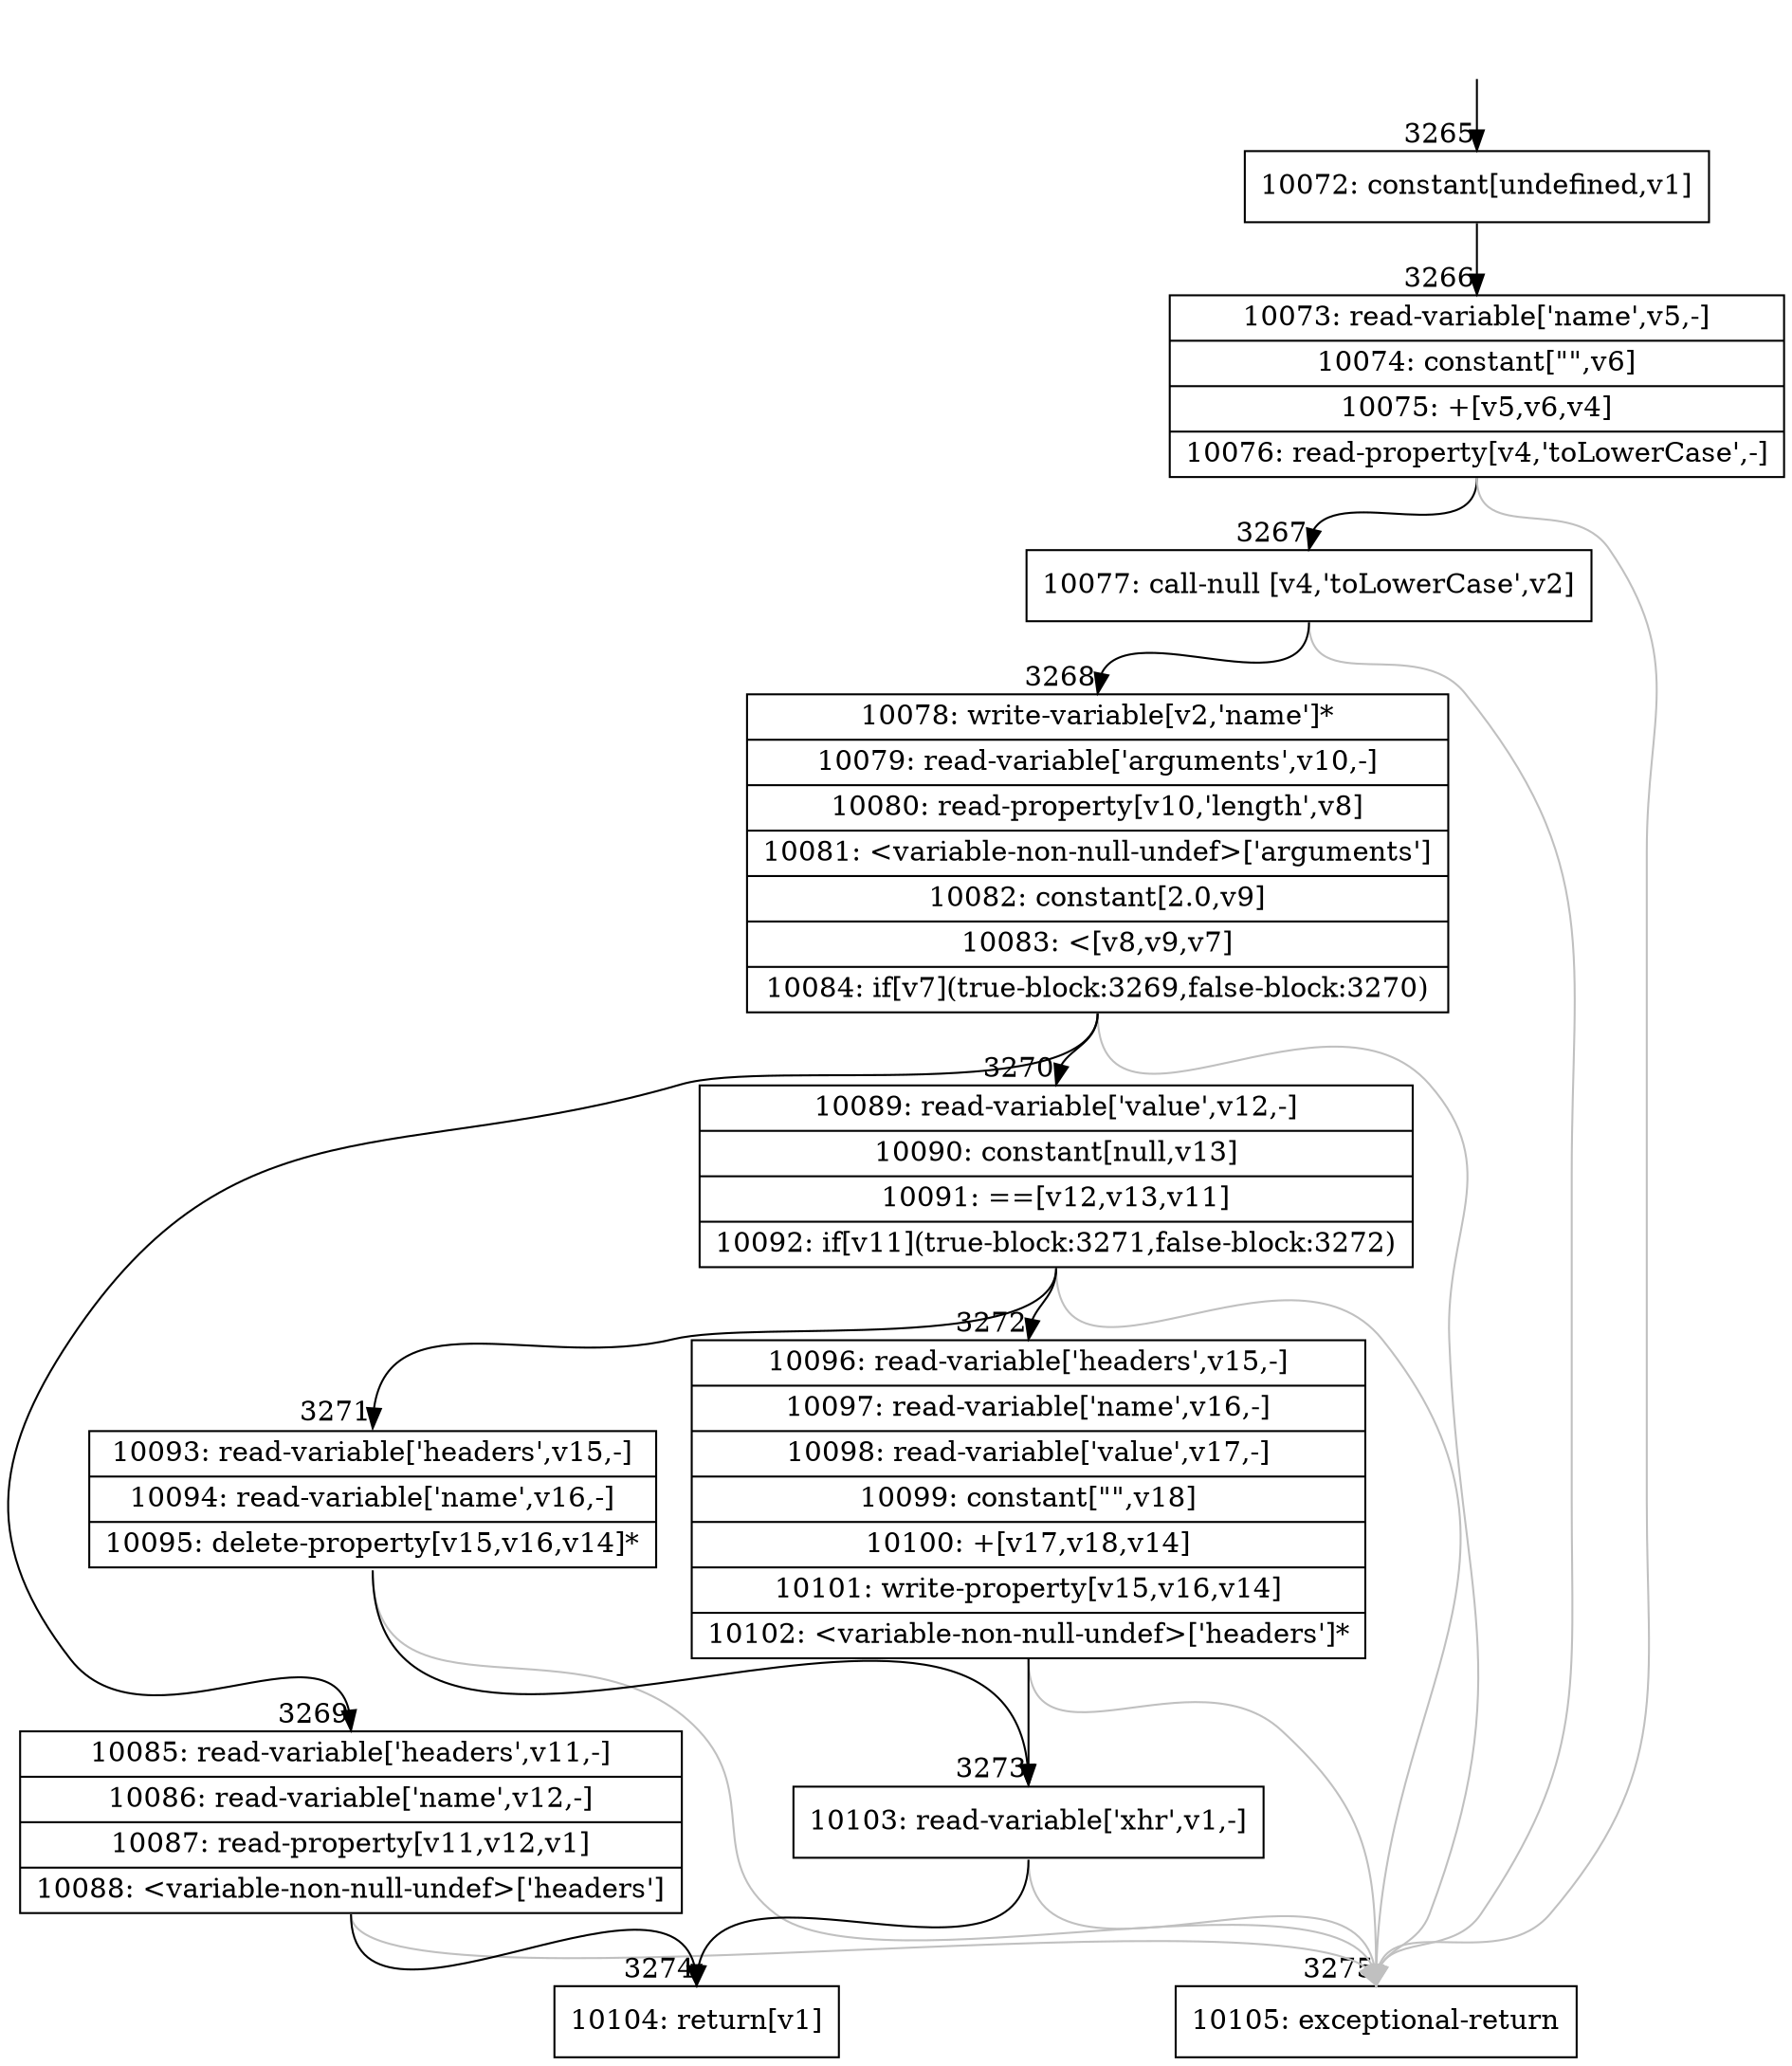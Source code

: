 digraph {
rankdir="TD"
BB_entry304[shape=none,label=""];
BB_entry304 -> BB3265 [tailport=s, headport=n, headlabel="    3265"]
BB3265 [shape=record label="{10072: constant[undefined,v1]}" ] 
BB3265 -> BB3266 [tailport=s, headport=n, headlabel="      3266"]
BB3266 [shape=record label="{10073: read-variable['name',v5,-]|10074: constant[\"\",v6]|10075: +[v5,v6,v4]|10076: read-property[v4,'toLowerCase',-]}" ] 
BB3266 -> BB3267 [tailport=s, headport=n, headlabel="      3267"]
BB3266 -> BB3275 [tailport=s, headport=n, color=gray, headlabel="      3275"]
BB3267 [shape=record label="{10077: call-null [v4,'toLowerCase',v2]}" ] 
BB3267 -> BB3268 [tailport=s, headport=n, headlabel="      3268"]
BB3267 -> BB3275 [tailport=s, headport=n, color=gray]
BB3268 [shape=record label="{10078: write-variable[v2,'name']*|10079: read-variable['arguments',v10,-]|10080: read-property[v10,'length',v8]|10081: \<variable-non-null-undef\>['arguments']|10082: constant[2.0,v9]|10083: \<[v8,v9,v7]|10084: if[v7](true-block:3269,false-block:3270)}" ] 
BB3268 -> BB3269 [tailport=s, headport=n, headlabel="      3269"]
BB3268 -> BB3270 [tailport=s, headport=n, headlabel="      3270"]
BB3268 -> BB3275 [tailport=s, headport=n, color=gray]
BB3269 [shape=record label="{10085: read-variable['headers',v11,-]|10086: read-variable['name',v12,-]|10087: read-property[v11,v12,v1]|10088: \<variable-non-null-undef\>['headers']}" ] 
BB3269 -> BB3274 [tailport=s, headport=n, headlabel="      3274"]
BB3269 -> BB3275 [tailport=s, headport=n, color=gray]
BB3270 [shape=record label="{10089: read-variable['value',v12,-]|10090: constant[null,v13]|10091: ==[v12,v13,v11]|10092: if[v11](true-block:3271,false-block:3272)}" ] 
BB3270 -> BB3271 [tailport=s, headport=n, headlabel="      3271"]
BB3270 -> BB3272 [tailport=s, headport=n, headlabel="      3272"]
BB3270 -> BB3275 [tailport=s, headport=n, color=gray]
BB3271 [shape=record label="{10093: read-variable['headers',v15,-]|10094: read-variable['name',v16,-]|10095: delete-property[v15,v16,v14]*}" ] 
BB3271 -> BB3273 [tailport=s, headport=n, headlabel="      3273"]
BB3271 -> BB3275 [tailport=s, headport=n, color=gray]
BB3272 [shape=record label="{10096: read-variable['headers',v15,-]|10097: read-variable['name',v16,-]|10098: read-variable['value',v17,-]|10099: constant[\"\",v18]|10100: +[v17,v18,v14]|10101: write-property[v15,v16,v14]|10102: \<variable-non-null-undef\>['headers']*}" ] 
BB3272 -> BB3273 [tailport=s, headport=n]
BB3272 -> BB3275 [tailport=s, headport=n, color=gray]
BB3273 [shape=record label="{10103: read-variable['xhr',v1,-]}" ] 
BB3273 -> BB3274 [tailport=s, headport=n]
BB3273 -> BB3275 [tailport=s, headport=n, color=gray]
BB3274 [shape=record label="{10104: return[v1]}" ] 
BB3275 [shape=record label="{10105: exceptional-return}" ] 
//#$~ 1963
}
